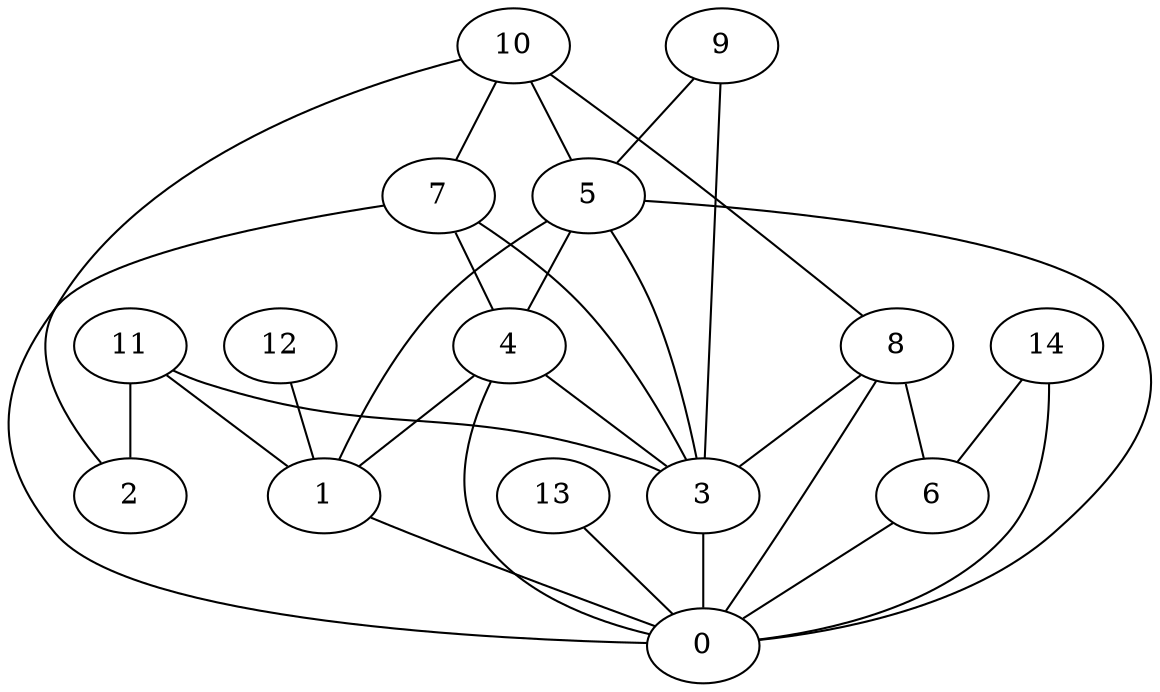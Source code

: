 digraph "sensornet-topology" {
label = "";
rankdir="BT";"0"->"1" [arrowhead = "both"] 
"0"->"3" [arrowhead = "both"] 
"0"->"4" [arrowhead = "both"] 
"0"->"5" [arrowhead = "both"] 
"0"->"6" [arrowhead = "both"] 
"0"->"7" [arrowhead = "both"] 
"0"->"8" [arrowhead = "both"] 
"0"->"13" [arrowhead = "both"] 
"0"->"14" [arrowhead = "both"] 
"1"->"4" [arrowhead = "both"] 
"1"->"5" [arrowhead = "both"] 
"1"->"11" [arrowhead = "both"] 
"1"->"12" [arrowhead = "both"] 
"2"->"10" [arrowhead = "both"] 
"2"->"11" [arrowhead = "both"] 
"3"->"4" [arrowhead = "both"] 
"3"->"5" [arrowhead = "both"] 
"3"->"7" [arrowhead = "both"] 
"3"->"8" [arrowhead = "both"] 
"3"->"9" [arrowhead = "both"] 
"3"->"11" [arrowhead = "both"] 
"4"->"5" [arrowhead = "both"] 
"4"->"7" [arrowhead = "both"] 
"5"->"9" [arrowhead = "both"] 
"5"->"10" [arrowhead = "both"] 
"6"->"8" [arrowhead = "both"] 
"6"->"14" [arrowhead = "both"] 
"7"->"10" [arrowhead = "both"] 
"8"->"10" [arrowhead = "both"] 
}